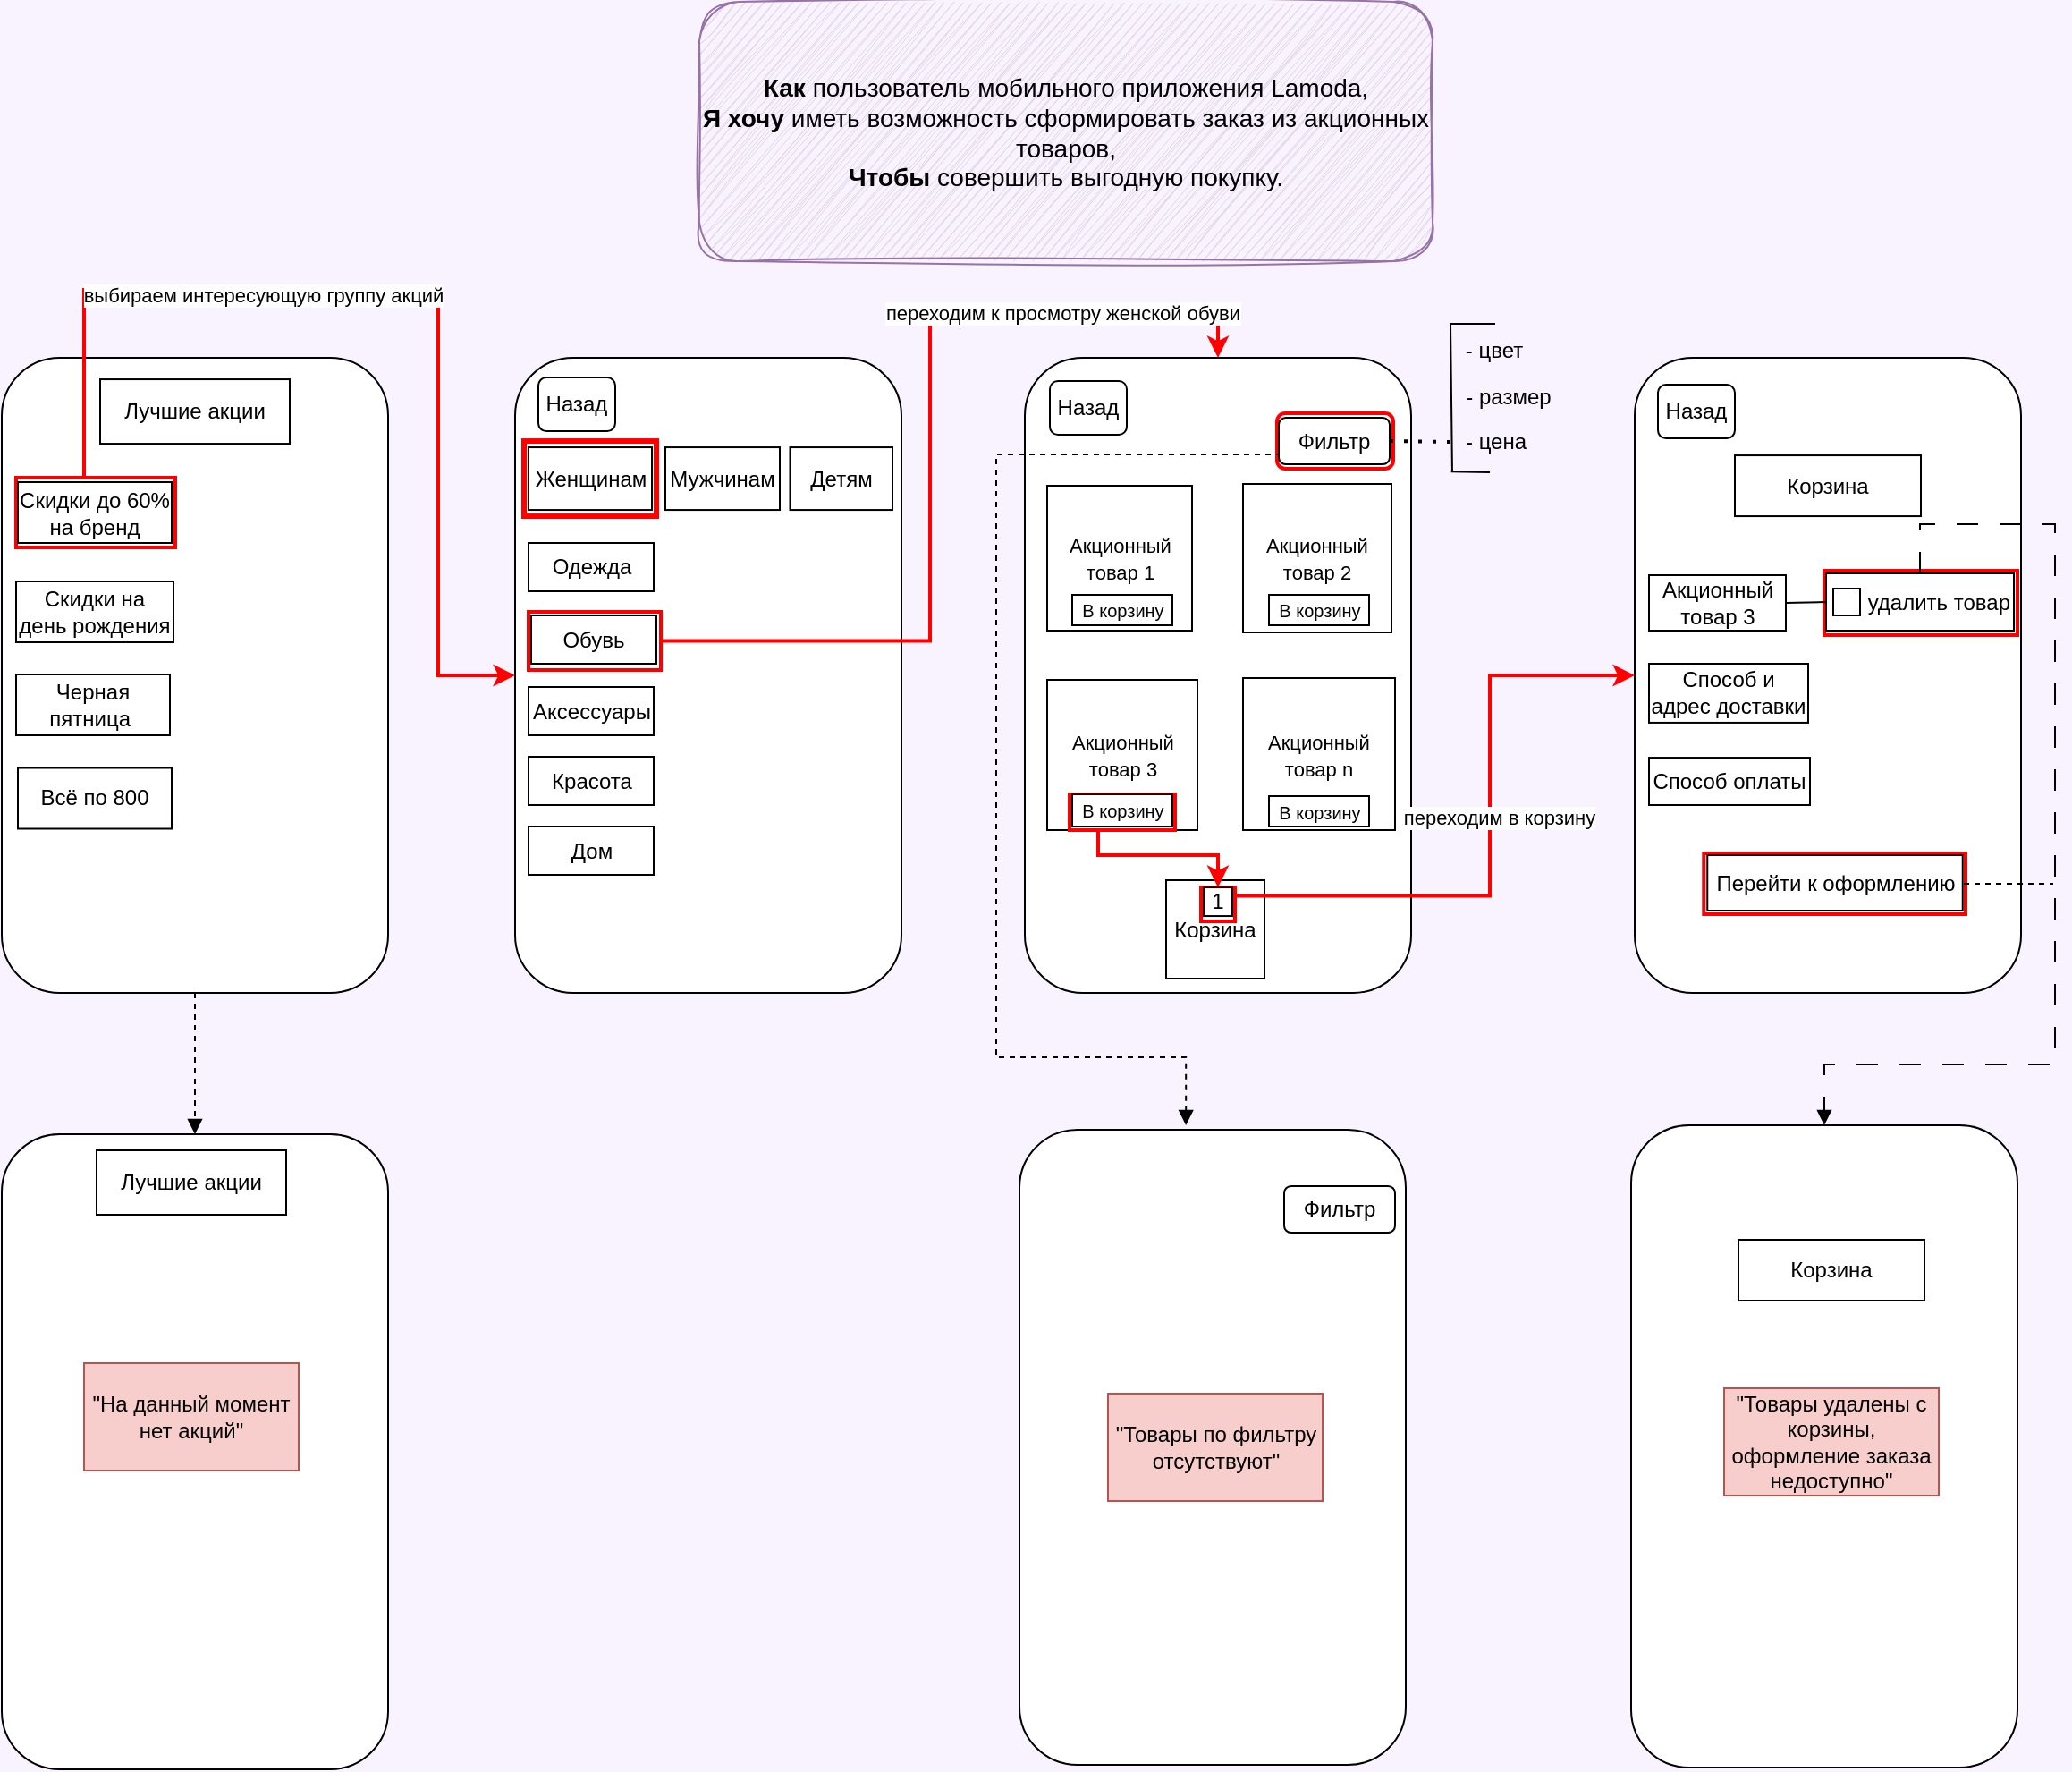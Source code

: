 <mxfile version="24.8.1">
  <diagram name="Страница — 1" id="AhsqC-a8phbSn4TLKKLI">
    <mxGraphModel dx="1173" dy="624" grid="0" gridSize="10" guides="1" tooltips="1" connect="1" arrows="1" fold="1" page="1" pageScale="1" pageWidth="827" pageHeight="1169" background="#F9F2FF" math="0" shadow="0">
      <root>
        <mxCell id="0" />
        <mxCell id="1" parent="0" />
        <mxCell id="f-fRrLMS72BcWbw2DPmJ-4" value="&lt;font style=&quot;font-size: 14px;&quot;&gt;&lt;b&gt;Как &lt;/b&gt;пользователь мобильного приложения Lamoda,&lt;br&gt;&lt;b&gt;Я хочу&lt;/b&gt; иметь возможность сформировать заказ из акционных товаров,&lt;br&gt;&lt;b&gt;Чтобы &lt;/b&gt;совершить выгодную покупку.&lt;/font&gt;" style="rounded=1;whiteSpace=wrap;html=1;glass=0;sketch=1;curveFitting=1;jiggle=2;shadow=0;fillColor=#e1d5e7;strokeColor=#9673a6;" parent="1" vertex="1">
          <mxGeometry x="728" y="12" width="410" height="145" as="geometry" />
        </mxCell>
        <mxCell id="lJF0jtRhuvwRpikgw8jF-5" value="" style="rounded=1;whiteSpace=wrap;html=1;" parent="1" vertex="1">
          <mxGeometry x="625" y="211.03" width="216" height="355" as="geometry" />
        </mxCell>
        <mxCell id="lJF0jtRhuvwRpikgw8jF-13" value="Мужчинам" style="rounded=0;whiteSpace=wrap;html=1;" parent="1" vertex="1">
          <mxGeometry x="709" y="261.03" width="64" height="35" as="geometry" />
        </mxCell>
        <mxCell id="lJF0jtRhuvwRpikgw8jF-17" value="" style="rounded=0;whiteSpace=wrap;html=1;strokeColor=#FF0000;strokeWidth=3;" parent="1" vertex="1">
          <mxGeometry x="630" y="257.53" width="74" height="42" as="geometry" />
        </mxCell>
        <mxCell id="lJF0jtRhuvwRpikgw8jF-12" value="Женщинам" style="rounded=0;whiteSpace=wrap;html=1;" parent="1" vertex="1">
          <mxGeometry x="632.5" y="261.03" width="69" height="35" as="geometry" />
        </mxCell>
        <mxCell id="lJF0jtRhuvwRpikgw8jF-14" value="Детям" style="rounded=0;whiteSpace=wrap;html=1;" parent="1" vertex="1">
          <mxGeometry x="778.75" y="261.03" width="57.25" height="35" as="geometry" />
        </mxCell>
        <mxCell id="lJF0jtRhuvwRpikgw8jF-30" value="" style="rounded=1;whiteSpace=wrap;html=1;" parent="1" vertex="1">
          <mxGeometry x="910" y="211" width="216" height="355" as="geometry" />
        </mxCell>
        <mxCell id="lJF0jtRhuvwRpikgw8jF-31" value="&lt;font style=&quot;font-size: 11px;&quot;&gt;Акционный товар 1&lt;/font&gt;" style="whiteSpace=wrap;html=1;aspect=fixed;" parent="1" vertex="1">
          <mxGeometry x="922.5" y="282.5" width="81" height="81" as="geometry" />
        </mxCell>
        <mxCell id="lJF0jtRhuvwRpikgw8jF-32" value="&lt;font style=&quot;font-size: 11px;&quot;&gt;Акционный товар 2&lt;/font&gt;" style="whiteSpace=wrap;html=1;aspect=fixed;" parent="1" vertex="1">
          <mxGeometry x="1032" y="281.5" width="83" height="83" as="geometry" />
        </mxCell>
        <mxCell id="lJF0jtRhuvwRpikgw8jF-33" value="&lt;font style=&quot;font-size: 11px;&quot;&gt;Акционный товар 3&lt;/font&gt;" style="whiteSpace=wrap;html=1;aspect=fixed;" parent="1" vertex="1">
          <mxGeometry x="922.5" y="391" width="84" height="84" as="geometry" />
        </mxCell>
        <mxCell id="lJF0jtRhuvwRpikgw8jF-34" value="&lt;font style=&quot;font-size: 11px;&quot;&gt;Акционный товар n&lt;/font&gt;" style="whiteSpace=wrap;html=1;aspect=fixed;" parent="1" vertex="1">
          <mxGeometry x="1032" y="390" width="85" height="85" as="geometry" />
        </mxCell>
        <mxCell id="lJF0jtRhuvwRpikgw8jF-46" value="Корзина" style="whiteSpace=wrap;html=1;aspect=fixed;" parent="1" vertex="1">
          <mxGeometry x="989" y="503" width="55" height="55" as="geometry" />
        </mxCell>
        <mxCell id="lJF0jtRhuvwRpikgw8jF-53" value="Назад" style="rounded=1;whiteSpace=wrap;html=1;" parent="1" vertex="1">
          <mxGeometry x="924" y="224" width="43" height="30" as="geometry" />
        </mxCell>
        <mxCell id="lJF0jtRhuvwRpikgw8jF-54" value="Назад" style="rounded=1;whiteSpace=wrap;html=1;" parent="1" vertex="1">
          <mxGeometry x="638" y="222.03" width="43" height="30" as="geometry" />
        </mxCell>
        <mxCell id="KlGLypBca4jqxsCxjCPI-1" value="" style="rounded=1;whiteSpace=wrap;html=1;" parent="1" vertex="1">
          <mxGeometry x="338" y="211" width="216" height="355" as="geometry" />
        </mxCell>
        <mxCell id="KlGLypBca4jqxsCxjCPI-12" value="" style="rounded=0;whiteSpace=wrap;html=1;strokeColor=#FF0000;strokeWidth=2;" parent="1" vertex="1">
          <mxGeometry x="346" y="278" width="89" height="39" as="geometry" />
        </mxCell>
        <mxCell id="KlGLypBca4jqxsCxjCPI-3" value="Скидки до 60% на бренд" style="rounded=0;whiteSpace=wrap;html=1;" parent="1" vertex="1">
          <mxGeometry x="347" y="280.5" width="86" height="34" as="geometry" />
        </mxCell>
        <mxCell id="KlGLypBca4jqxsCxjCPI-4" value="Скидки на день рождения" style="rounded=0;whiteSpace=wrap;html=1;" parent="1" vertex="1">
          <mxGeometry x="346" y="336" width="88" height="34" as="geometry" />
        </mxCell>
        <mxCell id="KlGLypBca4jqxsCxjCPI-5" value="Черная пятница&amp;nbsp;" style="rounded=0;whiteSpace=wrap;html=1;" parent="1" vertex="1">
          <mxGeometry x="346" y="388" width="86" height="34" as="geometry" />
        </mxCell>
        <mxCell id="KlGLypBca4jqxsCxjCPI-6" value="Всё по 800" style="rounded=0;whiteSpace=wrap;html=1;" parent="1" vertex="1">
          <mxGeometry x="347" y="440.25" width="86" height="34" as="geometry" />
        </mxCell>
        <mxCell id="KlGLypBca4jqxsCxjCPI-24" value="" style="endArrow=classic;html=1;rounded=0;entryX=0;entryY=0.5;entryDx=0;entryDy=0;edgeStyle=orthogonalEdgeStyle;strokeColor=#FF0000;strokeWidth=2;" parent="1" target="lJF0jtRhuvwRpikgw8jF-5" edge="1">
          <mxGeometry width="50" height="50" relative="1" as="geometry">
            <mxPoint x="384" y="278" as="sourcePoint" />
            <mxPoint x="545" y="141" as="targetPoint" />
            <Array as="points">
              <mxPoint x="384" y="278" />
              <mxPoint x="384" y="173" />
              <mxPoint x="582" y="173" />
              <mxPoint x="582" y="389" />
            </Array>
          </mxGeometry>
        </mxCell>
        <mxCell id="KlGLypBca4jqxsCxjCPI-27" value="выбираем интересующую группу акций" style="edgeLabel;html=1;align=center;verticalAlign=middle;resizable=0;points=[];" parent="KlGLypBca4jqxsCxjCPI-24" vertex="1" connectable="0">
          <mxGeometry x="-0.269" y="-3" relative="1" as="geometry">
            <mxPoint as="offset" />
          </mxGeometry>
        </mxCell>
        <mxCell id="KlGLypBca4jqxsCxjCPI-28" value="Одежда" style="rounded=0;whiteSpace=wrap;html=1;" parent="1" vertex="1">
          <mxGeometry x="632.5" y="314.5" width="70" height="27" as="geometry" />
        </mxCell>
        <mxCell id="KlGLypBca4jqxsCxjCPI-33" value="" style="rounded=0;whiteSpace=wrap;html=1;strokeColor=#FF0000;strokeWidth=2;" parent="1" vertex="1">
          <mxGeometry x="632.5" y="353" width="74" height="32.5" as="geometry" />
        </mxCell>
        <mxCell id="KlGLypBca4jqxsCxjCPI-29" value="Обувь" style="rounded=0;whiteSpace=wrap;html=1;" parent="1" vertex="1">
          <mxGeometry x="634" y="355" width="70" height="27" as="geometry" />
        </mxCell>
        <mxCell id="FIO78xkg-EnSI_U5H-ke-7" value="" style="rounded=1;whiteSpace=wrap;html=1;strokeColor=#FF0000;strokeWidth=2;" parent="1" vertex="1">
          <mxGeometry x="1051" y="242" width="65" height="31" as="geometry" />
        </mxCell>
        <mxCell id="KlGLypBca4jqxsCxjCPI-30" value="Аксессуары" style="rounded=0;whiteSpace=wrap;html=1;" parent="1" vertex="1">
          <mxGeometry x="632.5" y="395" width="70" height="27" as="geometry" />
        </mxCell>
        <mxCell id="KlGLypBca4jqxsCxjCPI-31" value="Красота" style="rounded=0;whiteSpace=wrap;html=1;" parent="1" vertex="1">
          <mxGeometry x="632.5" y="434" width="70" height="27" as="geometry" />
        </mxCell>
        <mxCell id="KlGLypBca4jqxsCxjCPI-32" value="Дом" style="rounded=0;whiteSpace=wrap;html=1;" parent="1" vertex="1">
          <mxGeometry x="632.5" y="473" width="70" height="27" as="geometry" />
        </mxCell>
        <mxCell id="KlGLypBca4jqxsCxjCPI-35" value="Фильтр" style="rounded=1;whiteSpace=wrap;html=1;" parent="1" vertex="1">
          <mxGeometry x="1052" y="244.5" width="62" height="26" as="geometry" />
        </mxCell>
        <mxCell id="KlGLypBca4jqxsCxjCPI-38" value="" style="endArrow=none;dashed=1;html=1;dashPattern=1 3;strokeWidth=2;rounded=0;exitX=1;exitY=0.5;exitDx=0;exitDy=0;" parent="1" source="KlGLypBca4jqxsCxjCPI-35" edge="1">
          <mxGeometry width="50" height="50" relative="1" as="geometry">
            <mxPoint x="1153" y="250" as="sourcePoint" />
            <mxPoint x="1148" y="258" as="targetPoint" />
          </mxGeometry>
        </mxCell>
        <mxCell id="KlGLypBca4jqxsCxjCPI-39" value="" style="endArrow=none;html=1;rounded=0;exitX=0.038;exitY=1.134;exitDx=0;exitDy=0;exitPerimeter=0;" parent="1" source="KlGLypBca4jqxsCxjCPI-47" edge="1">
          <mxGeometry width="50" height="50" relative="1" as="geometry">
            <mxPoint x="1148" y="326" as="sourcePoint" />
            <mxPoint x="1148" y="192.5" as="targetPoint" />
          </mxGeometry>
        </mxCell>
        <mxCell id="KlGLypBca4jqxsCxjCPI-40" value="" style="endArrow=none;html=1;rounded=0;" parent="1" edge="1">
          <mxGeometry width="50" height="50" relative="1" as="geometry">
            <mxPoint x="1148" y="192" as="sourcePoint" />
            <mxPoint x="1173" y="192" as="targetPoint" />
          </mxGeometry>
        </mxCell>
        <mxCell id="KlGLypBca4jqxsCxjCPI-41" value="" style="endArrow=none;html=1;rounded=0;exitX=0.026;exitY=1.16;exitDx=0;exitDy=0;exitPerimeter=0;" parent="1" source="KlGLypBca4jqxsCxjCPI-47" edge="1">
          <mxGeometry width="50" height="50" relative="1" as="geometry">
            <mxPoint x="1150" y="299" as="sourcePoint" />
            <mxPoint x="1170" y="275" as="targetPoint" />
          </mxGeometry>
        </mxCell>
        <mxCell id="KlGLypBca4jqxsCxjCPI-42" value="- цвет" style="text;html=1;align=center;verticalAlign=middle;resizable=0;points=[];autosize=1;strokeColor=none;fillColor=none;" parent="1" vertex="1">
          <mxGeometry x="1147" y="194" width="50" height="26" as="geometry" />
        </mxCell>
        <mxCell id="KlGLypBca4jqxsCxjCPI-43" value="- размер" style="text;html=1;align=center;verticalAlign=middle;resizable=0;points=[];autosize=1;strokeColor=none;fillColor=none;" parent="1" vertex="1">
          <mxGeometry x="1147" y="220" width="66" height="26" as="geometry" />
        </mxCell>
        <mxCell id="KlGLypBca4jqxsCxjCPI-47" value="- цена" style="text;html=1;align=center;verticalAlign=middle;resizable=0;points=[];autosize=1;strokeColor=none;fillColor=none;" parent="1" vertex="1">
          <mxGeometry x="1147" y="244.5" width="52" height="26" as="geometry" />
        </mxCell>
        <mxCell id="DQEnEy_YY9lBbLi0-GhG-3" value="" style="endArrow=classic;html=1;rounded=0;exitX=1;exitY=0.5;exitDx=0;exitDy=0;entryX=0.5;entryY=0;entryDx=0;entryDy=0;edgeStyle=orthogonalEdgeStyle;strokeColor=#FF0000;strokeWidth=2;" parent="1" source="KlGLypBca4jqxsCxjCPI-33" target="lJF0jtRhuvwRpikgw8jF-30" edge="1">
          <mxGeometry width="50" height="50" relative="1" as="geometry">
            <mxPoint x="861" y="210" as="sourcePoint" />
            <mxPoint x="911" y="160" as="targetPoint" />
            <Array as="points">
              <mxPoint x="857" y="369" />
              <mxPoint x="857" y="190" />
              <mxPoint x="1018" y="190" />
            </Array>
          </mxGeometry>
        </mxCell>
        <mxCell id="DQEnEy_YY9lBbLi0-GhG-4" value="переходим к просмотру женской обуви" style="edgeLabel;html=1;align=center;verticalAlign=middle;resizable=0;points=[];" parent="DQEnEy_YY9lBbLi0-GhG-3" vertex="1" connectable="0">
          <mxGeometry x="0.497" y="1" relative="1" as="geometry">
            <mxPoint x="21" y="-3" as="offset" />
          </mxGeometry>
        </mxCell>
        <mxCell id="DQEnEy_YY9lBbLi0-GhG-5" value="" style="rounded=1;whiteSpace=wrap;html=1;" parent="1" vertex="1">
          <mxGeometry x="1251" y="211.03" width="216" height="355" as="geometry" />
        </mxCell>
        <mxCell id="DQEnEy_YY9lBbLi0-GhG-7" value="Акционный товар 3" style="rounded=0;whiteSpace=wrap;html=1;" parent="1" vertex="1">
          <mxGeometry x="1259" y="332.5" width="76.5" height="31" as="geometry" />
        </mxCell>
        <mxCell id="DQEnEy_YY9lBbLi0-GhG-8" value="Назад" style="rounded=1;whiteSpace=wrap;html=1;" parent="1" vertex="1">
          <mxGeometry x="1264" y="226.03" width="43" height="30" as="geometry" />
        </mxCell>
        <mxCell id="lxjdFcGt0NnuS89GxsNt-22" value="" style="rounded=0;whiteSpace=wrap;html=1;strokeColor=#FF0000;strokeWidth=2;" parent="1" vertex="1">
          <mxGeometry x="1289.63" y="488" width="146.37" height="34" as="geometry" />
        </mxCell>
        <mxCell id="DQEnEy_YY9lBbLi0-GhG-9" value="Способ и адрес доставки" style="rounded=0;whiteSpace=wrap;html=1;" parent="1" vertex="1">
          <mxGeometry x="1259" y="382" width="89" height="32.97" as="geometry" />
        </mxCell>
        <mxCell id="DQEnEy_YY9lBbLi0-GhG-10" value="Способ оплаты" style="rounded=0;whiteSpace=wrap;html=1;" parent="1" vertex="1">
          <mxGeometry x="1259" y="434.53" width="90" height="26.47" as="geometry" />
        </mxCell>
        <mxCell id="DQEnEy_YY9lBbLi0-GhG-14" value="" style="whiteSpace=wrap;html=1;aspect=fixed;strokeColor=#FF0000;strokeWidth=2;" parent="1" vertex="1">
          <mxGeometry x="1008.5" y="507.03" width="19" height="19" as="geometry" />
        </mxCell>
        <mxCell id="DQEnEy_YY9lBbLi0-GhG-12" value="1" style="whiteSpace=wrap;html=1;aspect=fixed;" parent="1" vertex="1">
          <mxGeometry x="1010" y="507.03" width="16" height="16" as="geometry" />
        </mxCell>
        <mxCell id="DQEnEy_YY9lBbLi0-GhG-13" value="Перейти к оформлению" style="rounded=0;whiteSpace=wrap;html=1;" parent="1" vertex="1">
          <mxGeometry x="1291.63" y="489" width="142.75" height="31" as="geometry" />
        </mxCell>
        <mxCell id="DQEnEy_YY9lBbLi0-GhG-16" value="" style="endArrow=classic;html=1;rounded=0;exitX=1;exitY=0.25;exitDx=0;exitDy=0;entryX=0;entryY=0.5;entryDx=0;entryDy=0;edgeStyle=orthogonalEdgeStyle;strokeColor=#FF0000;strokeWidth=2;" parent="1" source="DQEnEy_YY9lBbLi0-GhG-14" target="DQEnEy_YY9lBbLi0-GhG-5" edge="1">
          <mxGeometry width="50" height="50" relative="1" as="geometry">
            <mxPoint x="1169" y="629" as="sourcePoint" />
            <mxPoint x="1219" y="579" as="targetPoint" />
            <Array as="points">
              <mxPoint x="1170" y="512" />
              <mxPoint x="1170" y="389" />
            </Array>
          </mxGeometry>
        </mxCell>
        <mxCell id="DQEnEy_YY9lBbLi0-GhG-17" value="переходим в корзину" style="edgeLabel;html=1;align=center;verticalAlign=middle;resizable=0;points=[];" parent="DQEnEy_YY9lBbLi0-GhG-16" vertex="1" connectable="0">
          <mxGeometry x="0.075" y="-5" relative="1" as="geometry">
            <mxPoint as="offset" />
          </mxGeometry>
        </mxCell>
        <mxCell id="DQEnEy_YY9lBbLi0-GhG-58" value="Лучшие акции" style="rounded=0;whiteSpace=wrap;html=1;" parent="1" vertex="1">
          <mxGeometry x="393" y="223.03" width="106" height="36" as="geometry" />
        </mxCell>
        <mxCell id="DQEnEy_YY9lBbLi0-GhG-85" value="&lt;font size=&quot;1&quot;&gt;В корзину&lt;/font&gt;" style="rounded=0;whiteSpace=wrap;html=1;" parent="1" vertex="1">
          <mxGeometry x="936.5" y="343.5" width="56" height="17" as="geometry" />
        </mxCell>
        <mxCell id="DQEnEy_YY9lBbLi0-GhG-86" value="&lt;font size=&quot;1&quot;&gt;В корзину&lt;/font&gt;" style="rounded=0;whiteSpace=wrap;html=1;" parent="1" vertex="1">
          <mxGeometry x="1046.5" y="343.5" width="56" height="17" as="geometry" />
        </mxCell>
        <mxCell id="DQEnEy_YY9lBbLi0-GhG-89" value="" style="rounded=0;whiteSpace=wrap;html=1;strokeColor=#FF0000;strokeWidth=2;" parent="1" vertex="1">
          <mxGeometry x="935" y="455" width="59" height="20" as="geometry" />
        </mxCell>
        <mxCell id="DQEnEy_YY9lBbLi0-GhG-87" value="&lt;font size=&quot;1&quot;&gt;В корзину&lt;/font&gt;" style="rounded=0;whiteSpace=wrap;html=1;" parent="1" vertex="1">
          <mxGeometry x="936.5" y="455" width="56" height="18" as="geometry" />
        </mxCell>
        <mxCell id="DQEnEy_YY9lBbLi0-GhG-88" value="&lt;font size=&quot;1&quot;&gt;В корзину&lt;/font&gt;" style="rounded=0;whiteSpace=wrap;html=1;" parent="1" vertex="1">
          <mxGeometry x="1046.5" y="456" width="56" height="17" as="geometry" />
        </mxCell>
        <mxCell id="lxjdFcGt0NnuS89GxsNt-7" value="" style="rounded=0;whiteSpace=wrap;html=1;strokeColor=#FF0000;strokeWidth=2;" parent="1" vertex="1">
          <mxGeometry x="1357" y="330" width="108" height="36" as="geometry" />
        </mxCell>
        <mxCell id="DQEnEy_YY9lBbLi0-GhG-92" value="" style="endArrow=classic;html=1;rounded=0;entryX=0.5;entryY=0;entryDx=0;entryDy=0;edgeStyle=orthogonalEdgeStyle;exitX=0.25;exitY=1;exitDx=0;exitDy=0;strokeColor=#FF0000;strokeWidth=2;" parent="1" source="DQEnEy_YY9lBbLi0-GhG-89" target="DQEnEy_YY9lBbLi0-GhG-12" edge="1">
          <mxGeometry width="50" height="50" relative="1" as="geometry">
            <mxPoint x="967" y="474" as="sourcePoint" />
            <mxPoint x="1017" y="424" as="targetPoint" />
            <Array as="points">
              <mxPoint x="951" y="489" />
              <mxPoint x="1018" y="489" />
            </Array>
          </mxGeometry>
        </mxCell>
        <mxCell id="DQEnEy_YY9lBbLi0-GhG-94" value="удалить товар" style="rounded=0;whiteSpace=wrap;html=1;align=right;" parent="1" vertex="1">
          <mxGeometry x="1358" y="331.5" width="105" height="32" as="geometry" />
        </mxCell>
        <mxCell id="DQEnEy_YY9lBbLi0-GhG-95" value="" style="whiteSpace=wrap;html=1;aspect=fixed;" parent="1" vertex="1">
          <mxGeometry x="1362" y="340" width="15" height="15" as="geometry" />
        </mxCell>
        <mxCell id="DQEnEy_YY9lBbLi0-GhG-99" value="" style="endArrow=none;html=1;rounded=0;exitX=1;exitY=0.5;exitDx=0;exitDy=0;entryX=0;entryY=0.5;entryDx=0;entryDy=0;" parent="1" source="DQEnEy_YY9lBbLi0-GhG-7" target="DQEnEy_YY9lBbLi0-GhG-94" edge="1">
          <mxGeometry width="50" height="50" relative="1" as="geometry">
            <mxPoint x="1341" y="289" as="sourcePoint" />
            <mxPoint x="1355" y="288" as="targetPoint" />
          </mxGeometry>
        </mxCell>
        <mxCell id="FIO78xkg-EnSI_U5H-ke-2" value="" style="rounded=1;whiteSpace=wrap;html=1;" parent="1" vertex="1">
          <mxGeometry x="338" y="645" width="216" height="355" as="geometry" />
        </mxCell>
        <mxCell id="FIO78xkg-EnSI_U5H-ke-3" value="Лучшие акции" style="rounded=0;whiteSpace=wrap;html=1;" parent="1" vertex="1">
          <mxGeometry x="391" y="654" width="106" height="36" as="geometry" />
        </mxCell>
        <mxCell id="FIO78xkg-EnSI_U5H-ke-4" value="&quot;На данный момент нет акций&quot;" style="rounded=0;whiteSpace=wrap;html=1;fillColor=#f8cecc;strokeColor=#b85450;" parent="1" vertex="1">
          <mxGeometry x="384" y="773" width="120" height="60" as="geometry" />
        </mxCell>
        <mxCell id="FIO78xkg-EnSI_U5H-ke-6" value="" style="endArrow=block;dashed=1;html=1;rounded=0;entryX=0.5;entryY=0;entryDx=0;entryDy=0;exitX=0.5;exitY=1;exitDx=0;exitDy=0;endFill=1;" parent="1" source="KlGLypBca4jqxsCxjCPI-1" target="FIO78xkg-EnSI_U5H-ke-2" edge="1">
          <mxGeometry width="50" height="50" relative="1" as="geometry">
            <mxPoint x="450" y="565" as="sourcePoint" />
            <mxPoint x="500" y="515" as="targetPoint" />
          </mxGeometry>
        </mxCell>
        <mxCell id="FIO78xkg-EnSI_U5H-ke-8" value="" style="endArrow=block;dashed=1;html=1;rounded=0;endFill=1;entryX=0.431;entryY=-0.007;entryDx=0;entryDy=0;exitX=0;exitY=0.5;exitDx=0;exitDy=0;edgeStyle=orthogonalEdgeStyle;entryPerimeter=0;" parent="1" source="KlGLypBca4jqxsCxjCPI-35" target="FIO78xkg-EnSI_U5H-ke-9" edge="1">
          <mxGeometry width="50" height="50" relative="1" as="geometry">
            <mxPoint x="1018" y="573" as="sourcePoint" />
            <mxPoint x="1010" y="643" as="targetPoint" />
            <Array as="points">
              <mxPoint x="1052" y="265" />
              <mxPoint x="894" y="265" />
              <mxPoint x="894" y="602" />
              <mxPoint x="1000" y="602" />
            </Array>
          </mxGeometry>
        </mxCell>
        <mxCell id="FIO78xkg-EnSI_U5H-ke-9" value="" style="rounded=1;whiteSpace=wrap;html=1;" parent="1" vertex="1">
          <mxGeometry x="907" y="642.5" width="216" height="355" as="geometry" />
        </mxCell>
        <mxCell id="FIO78xkg-EnSI_U5H-ke-11" value="Фильтр" style="rounded=1;whiteSpace=wrap;html=1;" parent="1" vertex="1">
          <mxGeometry x="1055" y="674" width="62" height="26" as="geometry" />
        </mxCell>
        <mxCell id="FIO78xkg-EnSI_U5H-ke-12" value="&quot;Товары по фильтру отсутствуют&quot;" style="rounded=0;whiteSpace=wrap;html=1;fillColor=#f8cecc;strokeColor=#b85450;" parent="1" vertex="1">
          <mxGeometry x="956.5" y="790" width="120" height="60" as="geometry" />
        </mxCell>
        <mxCell id="lxjdFcGt0NnuS89GxsNt-3" value="" style="endArrow=block;dashed=1;html=1;rounded=0;exitX=0.5;exitY=0;exitDx=0;exitDy=0;entryX=0.5;entryY=0;entryDx=0;entryDy=0;edgeStyle=orthogonalEdgeStyle;endFill=1;dashPattern=12 12;" parent="1" source="DQEnEy_YY9lBbLi0-GhG-94" target="lxjdFcGt0NnuS89GxsNt-4" edge="1">
          <mxGeometry width="50" height="50" relative="1" as="geometry">
            <mxPoint x="1498" y="285" as="sourcePoint" />
            <mxPoint x="1499" y="812" as="targetPoint" />
            <Array as="points">
              <mxPoint x="1411" y="304" />
              <mxPoint x="1486" y="304" />
              <mxPoint x="1486" y="606" />
              <mxPoint x="1357" y="606" />
            </Array>
          </mxGeometry>
        </mxCell>
        <mxCell id="lxjdFcGt0NnuS89GxsNt-4" value="" style="rounded=1;whiteSpace=wrap;html=1;" parent="1" vertex="1">
          <mxGeometry x="1249" y="640" width="216" height="359" as="geometry" />
        </mxCell>
        <mxCell id="lxjdFcGt0NnuS89GxsNt-5" value="&quot;Товары удалены с корзины, оформление заказа недоступно&quot;" style="rounded=0;whiteSpace=wrap;html=1;fillColor=#f8cecc;strokeColor=#b85450;" parent="1" vertex="1">
          <mxGeometry x="1301" y="787" width="120" height="60" as="geometry" />
        </mxCell>
        <mxCell id="lxjdFcGt0NnuS89GxsNt-8" value="Корзина" style="rounded=0;whiteSpace=wrap;html=1;" parent="1" vertex="1">
          <mxGeometry x="1307" y="265.53" width="104" height="34" as="geometry" />
        </mxCell>
        <mxCell id="lxjdFcGt0NnuS89GxsNt-15" value="Корзина" style="rounded=0;whiteSpace=wrap;html=1;" parent="1" vertex="1">
          <mxGeometry x="1309" y="704" width="104" height="34" as="geometry" />
        </mxCell>
        <mxCell id="lxjdFcGt0NnuS89GxsNt-23" value="" style="endArrow=none;dashed=1;html=1;rounded=0;" parent="1" edge="1">
          <mxGeometry width="50" height="50" relative="1" as="geometry">
            <mxPoint x="1435" y="505" as="sourcePoint" />
            <mxPoint x="1485" y="505" as="targetPoint" />
          </mxGeometry>
        </mxCell>
      </root>
    </mxGraphModel>
  </diagram>
</mxfile>
